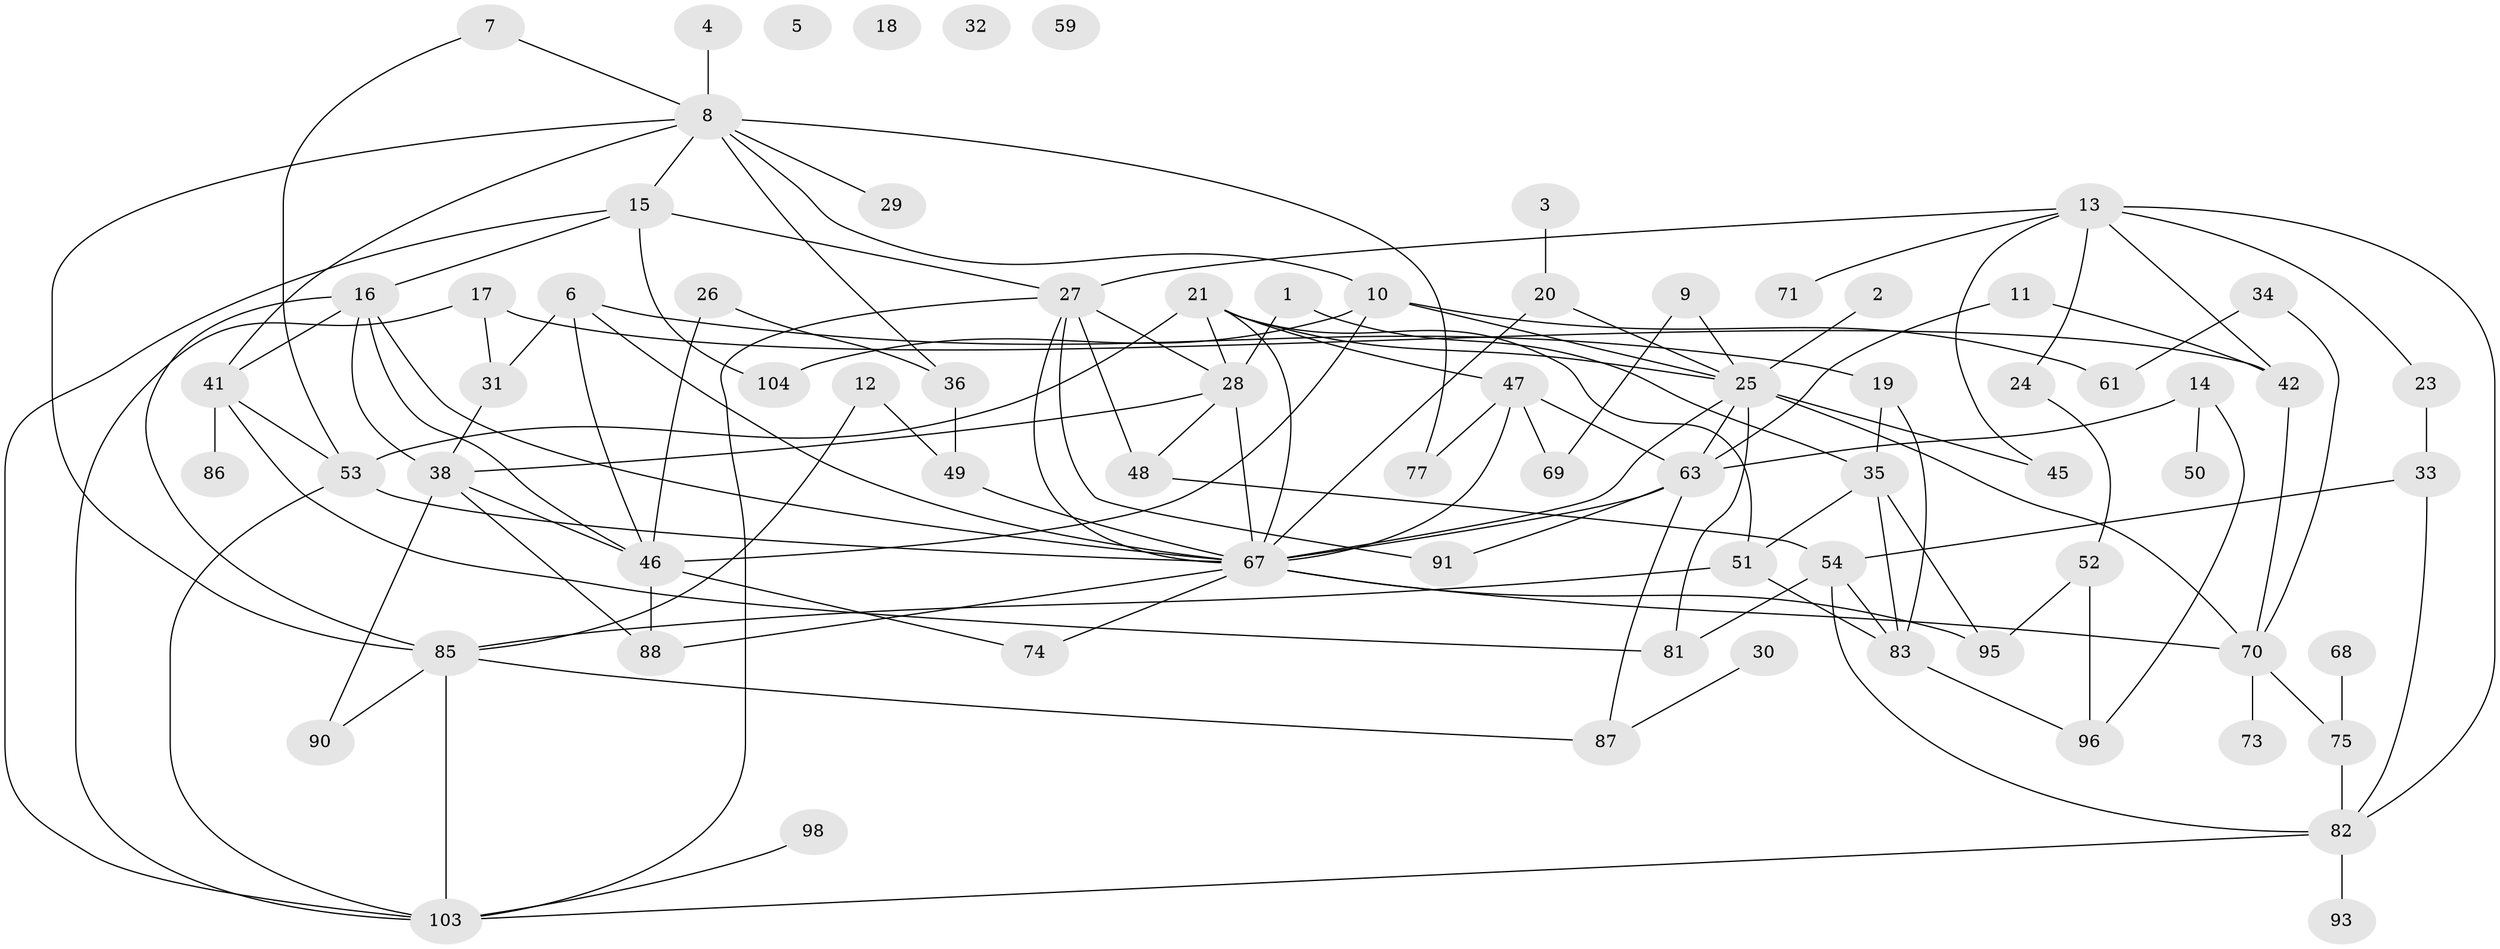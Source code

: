 // Generated by graph-tools (version 1.1) at 2025/23/03/03/25 07:23:24]
// undirected, 75 vertices, 129 edges
graph export_dot {
graph [start="1"]
  node [color=gray90,style=filled];
  1;
  2;
  3;
  4;
  5;
  6;
  7 [super="+43"];
  8 [super="+64"];
  9;
  10;
  11;
  12;
  13 [super="+22"];
  14 [super="+55"];
  15 [super="+97"];
  16 [super="+94"];
  17;
  18 [super="+60"];
  19;
  20 [super="+56"];
  21 [super="+37"];
  23;
  24;
  25 [super="+105"];
  26 [super="+62"];
  27 [super="+44"];
  28;
  29;
  30;
  31 [super="+40"];
  32;
  33 [super="+84"];
  34;
  35 [super="+39"];
  36;
  38 [super="+79"];
  41 [super="+99"];
  42;
  45;
  46 [super="+58"];
  47 [super="+101"];
  48;
  49;
  50;
  51 [super="+72"];
  52 [super="+65"];
  53 [super="+57"];
  54;
  59;
  61;
  63 [super="+66"];
  67 [super="+78"];
  68;
  69 [super="+80"];
  70 [super="+76"];
  71;
  73;
  74;
  75;
  77 [super="+100"];
  81;
  82 [super="+102"];
  83 [super="+89"];
  85 [super="+92"];
  86;
  87;
  88;
  90;
  91;
  93;
  95;
  96;
  98;
  103 [super="+106"];
  104;
  1 -- 28;
  1 -- 35;
  2 -- 25;
  3 -- 20;
  4 -- 8;
  6 -- 19;
  6 -- 31;
  6 -- 46;
  6 -- 67;
  7 -- 8;
  7 -- 53;
  8 -- 10;
  8 -- 29;
  8 -- 36;
  8 -- 77;
  8 -- 85;
  8 -- 15;
  8 -- 41;
  9 -- 69;
  9 -- 25;
  10 -- 46;
  10 -- 61;
  10 -- 104;
  10 -- 25;
  11 -- 42;
  11 -- 63;
  12 -- 49;
  12 -- 85;
  13 -- 27;
  13 -- 42;
  13 -- 45;
  13 -- 71;
  13 -- 82;
  13 -- 24;
  13 -- 23;
  14 -- 50;
  14 -- 96;
  14 -- 63;
  15 -- 104;
  15 -- 103;
  15 -- 27;
  15 -- 16;
  16 -- 38;
  16 -- 46;
  16 -- 67;
  16 -- 85;
  16 -- 41;
  17 -- 31;
  17 -- 42;
  17 -- 103;
  19 -- 83;
  19 -- 35;
  20 -- 67;
  20 -- 25;
  21 -- 28;
  21 -- 67;
  21 -- 25;
  21 -- 53;
  21 -- 51;
  21 -- 47;
  23 -- 33;
  24 -- 52;
  25 -- 45;
  25 -- 67;
  25 -- 70;
  25 -- 81;
  25 -- 63;
  26 -- 36;
  26 -- 46 [weight=2];
  27 -- 48;
  27 -- 91;
  27 -- 67;
  27 -- 28;
  27 -- 103;
  28 -- 38;
  28 -- 48;
  28 -- 67;
  30 -- 87;
  31 -- 38;
  33 -- 54;
  33 -- 82;
  34 -- 61;
  34 -- 70;
  35 -- 51;
  35 -- 83;
  35 -- 95;
  36 -- 49;
  38 -- 46;
  38 -- 88;
  38 -- 90;
  41 -- 53;
  41 -- 81;
  41 -- 86;
  42 -- 70;
  46 -- 74;
  46 -- 88;
  47 -- 67;
  47 -- 63;
  47 -- 69;
  47 -- 77;
  48 -- 54;
  49 -- 67;
  51 -- 83;
  51 -- 85;
  52 -- 95;
  52 -- 96;
  53 -- 67;
  53 -- 103;
  54 -- 81;
  54 -- 82;
  54 -- 83;
  63 -- 91;
  63 -- 67;
  63 -- 87;
  67 -- 74;
  67 -- 95;
  67 -- 70;
  67 -- 88;
  68 -- 75;
  70 -- 73;
  70 -- 75;
  75 -- 82;
  82 -- 103;
  82 -- 93;
  83 -- 96;
  85 -- 87;
  85 -- 90;
  85 -- 103;
  98 -- 103;
}
